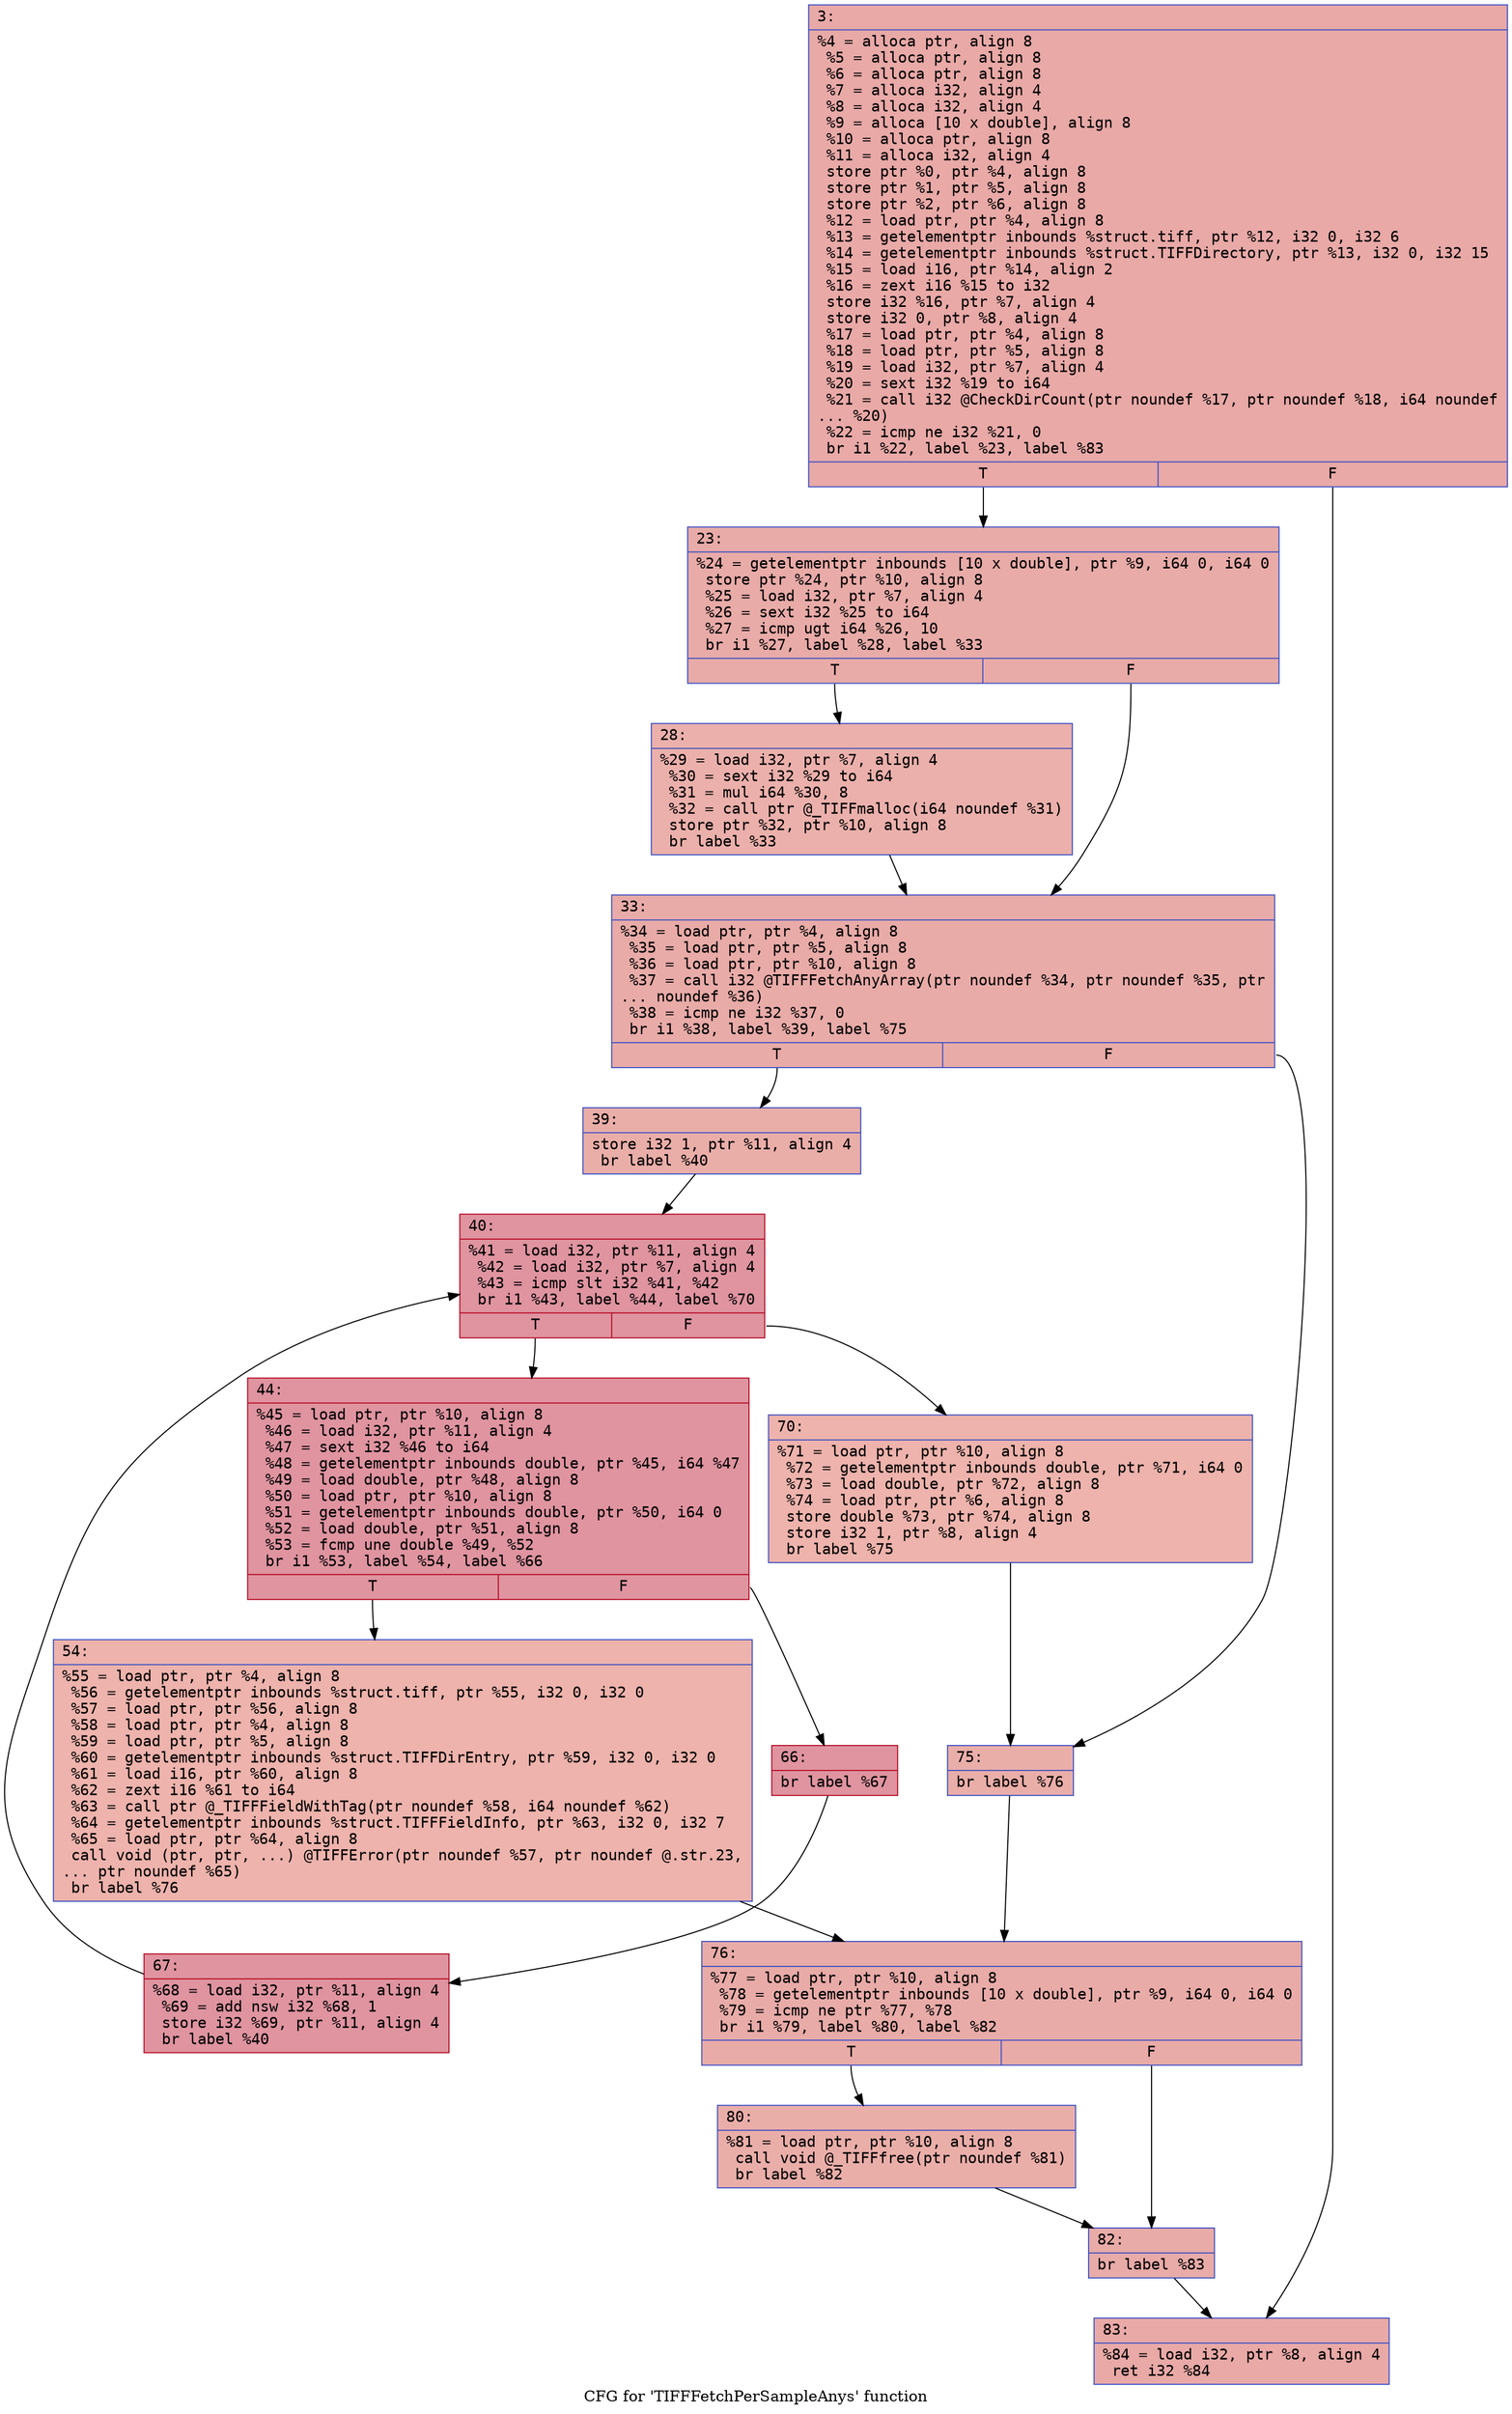 digraph "CFG for 'TIFFFetchPerSampleAnys' function" {
	label="CFG for 'TIFFFetchPerSampleAnys' function";

	Node0x6000036ac7d0 [shape=record,color="#3d50c3ff", style=filled, fillcolor="#ca3b3770" fontname="Courier",label="{3:\l|  %4 = alloca ptr, align 8\l  %5 = alloca ptr, align 8\l  %6 = alloca ptr, align 8\l  %7 = alloca i32, align 4\l  %8 = alloca i32, align 4\l  %9 = alloca [10 x double], align 8\l  %10 = alloca ptr, align 8\l  %11 = alloca i32, align 4\l  store ptr %0, ptr %4, align 8\l  store ptr %1, ptr %5, align 8\l  store ptr %2, ptr %6, align 8\l  %12 = load ptr, ptr %4, align 8\l  %13 = getelementptr inbounds %struct.tiff, ptr %12, i32 0, i32 6\l  %14 = getelementptr inbounds %struct.TIFFDirectory, ptr %13, i32 0, i32 15\l  %15 = load i16, ptr %14, align 2\l  %16 = zext i16 %15 to i32\l  store i32 %16, ptr %7, align 4\l  store i32 0, ptr %8, align 4\l  %17 = load ptr, ptr %4, align 8\l  %18 = load ptr, ptr %5, align 8\l  %19 = load i32, ptr %7, align 4\l  %20 = sext i32 %19 to i64\l  %21 = call i32 @CheckDirCount(ptr noundef %17, ptr noundef %18, i64 noundef\l... %20)\l  %22 = icmp ne i32 %21, 0\l  br i1 %22, label %23, label %83\l|{<s0>T|<s1>F}}"];
	Node0x6000036ac7d0:s0 -> Node0x6000036ac820[tooltip="3 -> 23\nProbability 62.50%" ];
	Node0x6000036ac7d0:s1 -> Node0x6000036acc80[tooltip="3 -> 83\nProbability 37.50%" ];
	Node0x6000036ac820 [shape=record,color="#3d50c3ff", style=filled, fillcolor="#cc403a70" fontname="Courier",label="{23:\l|  %24 = getelementptr inbounds [10 x double], ptr %9, i64 0, i64 0\l  store ptr %24, ptr %10, align 8\l  %25 = load i32, ptr %7, align 4\l  %26 = sext i32 %25 to i64\l  %27 = icmp ugt i64 %26, 10\l  br i1 %27, label %28, label %33\l|{<s0>T|<s1>F}}"];
	Node0x6000036ac820:s0 -> Node0x6000036ac870[tooltip="23 -> 28\nProbability 50.00%" ];
	Node0x6000036ac820:s1 -> Node0x6000036ac8c0[tooltip="23 -> 33\nProbability 50.00%" ];
	Node0x6000036ac870 [shape=record,color="#3d50c3ff", style=filled, fillcolor="#d24b4070" fontname="Courier",label="{28:\l|  %29 = load i32, ptr %7, align 4\l  %30 = sext i32 %29 to i64\l  %31 = mul i64 %30, 8\l  %32 = call ptr @_TIFFmalloc(i64 noundef %31)\l  store ptr %32, ptr %10, align 8\l  br label %33\l}"];
	Node0x6000036ac870 -> Node0x6000036ac8c0[tooltip="28 -> 33\nProbability 100.00%" ];
	Node0x6000036ac8c0 [shape=record,color="#3d50c3ff", style=filled, fillcolor="#cc403a70" fontname="Courier",label="{33:\l|  %34 = load ptr, ptr %4, align 8\l  %35 = load ptr, ptr %5, align 8\l  %36 = load ptr, ptr %10, align 8\l  %37 = call i32 @TIFFFetchAnyArray(ptr noundef %34, ptr noundef %35, ptr\l... noundef %36)\l  %38 = icmp ne i32 %37, 0\l  br i1 %38, label %39, label %75\l|{<s0>T|<s1>F}}"];
	Node0x6000036ac8c0:s0 -> Node0x6000036ac910[tooltip="33 -> 39\nProbability 62.50%" ];
	Node0x6000036ac8c0:s1 -> Node0x6000036acb40[tooltip="33 -> 75\nProbability 37.50%" ];
	Node0x6000036ac910 [shape=record,color="#3d50c3ff", style=filled, fillcolor="#d0473d70" fontname="Courier",label="{39:\l|  store i32 1, ptr %11, align 4\l  br label %40\l}"];
	Node0x6000036ac910 -> Node0x6000036ac960[tooltip="39 -> 40\nProbability 100.00%" ];
	Node0x6000036ac960 [shape=record,color="#b70d28ff", style=filled, fillcolor="#b70d2870" fontname="Courier",label="{40:\l|  %41 = load i32, ptr %11, align 4\l  %42 = load i32, ptr %7, align 4\l  %43 = icmp slt i32 %41, %42\l  br i1 %43, label %44, label %70\l|{<s0>T|<s1>F}}"];
	Node0x6000036ac960:s0 -> Node0x6000036ac9b0[tooltip="40 -> 44\nProbability 96.88%" ];
	Node0x6000036ac960:s1 -> Node0x6000036acaf0[tooltip="40 -> 70\nProbability 3.12%" ];
	Node0x6000036ac9b0 [shape=record,color="#b70d28ff", style=filled, fillcolor="#b70d2870" fontname="Courier",label="{44:\l|  %45 = load ptr, ptr %10, align 8\l  %46 = load i32, ptr %11, align 4\l  %47 = sext i32 %46 to i64\l  %48 = getelementptr inbounds double, ptr %45, i64 %47\l  %49 = load double, ptr %48, align 8\l  %50 = load ptr, ptr %10, align 8\l  %51 = getelementptr inbounds double, ptr %50, i64 0\l  %52 = load double, ptr %51, align 8\l  %53 = fcmp une double %49, %52\l  br i1 %53, label %54, label %66\l|{<s0>T|<s1>F}}"];
	Node0x6000036ac9b0:s0 -> Node0x6000036aca00[tooltip="44 -> 54\nProbability 3.12%" ];
	Node0x6000036ac9b0:s1 -> Node0x6000036aca50[tooltip="44 -> 66\nProbability 96.88%" ];
	Node0x6000036aca00 [shape=record,color="#3d50c3ff", style=filled, fillcolor="#d6524470" fontname="Courier",label="{54:\l|  %55 = load ptr, ptr %4, align 8\l  %56 = getelementptr inbounds %struct.tiff, ptr %55, i32 0, i32 0\l  %57 = load ptr, ptr %56, align 8\l  %58 = load ptr, ptr %4, align 8\l  %59 = load ptr, ptr %5, align 8\l  %60 = getelementptr inbounds %struct.TIFFDirEntry, ptr %59, i32 0, i32 0\l  %61 = load i16, ptr %60, align 8\l  %62 = zext i16 %61 to i64\l  %63 = call ptr @_TIFFFieldWithTag(ptr noundef %58, i64 noundef %62)\l  %64 = getelementptr inbounds %struct.TIFFFieldInfo, ptr %63, i32 0, i32 7\l  %65 = load ptr, ptr %64, align 8\l  call void (ptr, ptr, ...) @TIFFError(ptr noundef %57, ptr noundef @.str.23,\l... ptr noundef %65)\l  br label %76\l}"];
	Node0x6000036aca00 -> Node0x6000036acb90[tooltip="54 -> 76\nProbability 100.00%" ];
	Node0x6000036aca50 [shape=record,color="#b70d28ff", style=filled, fillcolor="#b70d2870" fontname="Courier",label="{66:\l|  br label %67\l}"];
	Node0x6000036aca50 -> Node0x6000036acaa0[tooltip="66 -> 67\nProbability 100.00%" ];
	Node0x6000036acaa0 [shape=record,color="#b70d28ff", style=filled, fillcolor="#b70d2870" fontname="Courier",label="{67:\l|  %68 = load i32, ptr %11, align 4\l  %69 = add nsw i32 %68, 1\l  store i32 %69, ptr %11, align 4\l  br label %40\l}"];
	Node0x6000036acaa0 -> Node0x6000036ac960[tooltip="67 -> 40\nProbability 100.00%" ];
	Node0x6000036acaf0 [shape=record,color="#3d50c3ff", style=filled, fillcolor="#d6524470" fontname="Courier",label="{70:\l|  %71 = load ptr, ptr %10, align 8\l  %72 = getelementptr inbounds double, ptr %71, i64 0\l  %73 = load double, ptr %72, align 8\l  %74 = load ptr, ptr %6, align 8\l  store double %73, ptr %74, align 8\l  store i32 1, ptr %8, align 4\l  br label %75\l}"];
	Node0x6000036acaf0 -> Node0x6000036acb40[tooltip="70 -> 75\nProbability 100.00%" ];
	Node0x6000036acb40 [shape=record,color="#3d50c3ff", style=filled, fillcolor="#d0473d70" fontname="Courier",label="{75:\l|  br label %76\l}"];
	Node0x6000036acb40 -> Node0x6000036acb90[tooltip="75 -> 76\nProbability 100.00%" ];
	Node0x6000036acb90 [shape=record,color="#3d50c3ff", style=filled, fillcolor="#cc403a70" fontname="Courier",label="{76:\l|  %77 = load ptr, ptr %10, align 8\l  %78 = getelementptr inbounds [10 x double], ptr %9, i64 0, i64 0\l  %79 = icmp ne ptr %77, %78\l  br i1 %79, label %80, label %82\l|{<s0>T|<s1>F}}"];
	Node0x6000036acb90:s0 -> Node0x6000036acbe0[tooltip="76 -> 80\nProbability 62.50%" ];
	Node0x6000036acb90:s1 -> Node0x6000036acc30[tooltip="76 -> 82\nProbability 37.50%" ];
	Node0x6000036acbe0 [shape=record,color="#3d50c3ff", style=filled, fillcolor="#d0473d70" fontname="Courier",label="{80:\l|  %81 = load ptr, ptr %10, align 8\l  call void @_TIFFfree(ptr noundef %81)\l  br label %82\l}"];
	Node0x6000036acbe0 -> Node0x6000036acc30[tooltip="80 -> 82\nProbability 100.00%" ];
	Node0x6000036acc30 [shape=record,color="#3d50c3ff", style=filled, fillcolor="#cc403a70" fontname="Courier",label="{82:\l|  br label %83\l}"];
	Node0x6000036acc30 -> Node0x6000036acc80[tooltip="82 -> 83\nProbability 100.00%" ];
	Node0x6000036acc80 [shape=record,color="#3d50c3ff", style=filled, fillcolor="#ca3b3770" fontname="Courier",label="{83:\l|  %84 = load i32, ptr %8, align 4\l  ret i32 %84\l}"];
}

